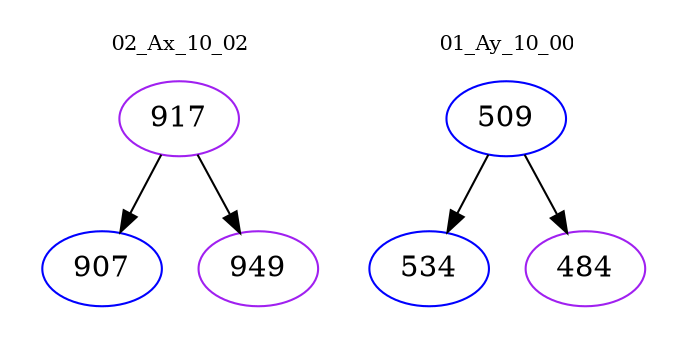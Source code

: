 digraph{
subgraph cluster_0 {
color = white
label = "02_Ax_10_02";
fontsize=10;
T0_917 [label="917", color="purple"]
T0_917 -> T0_907 [color="black"]
T0_907 [label="907", color="blue"]
T0_917 -> T0_949 [color="black"]
T0_949 [label="949", color="purple"]
}
subgraph cluster_1 {
color = white
label = "01_Ay_10_00";
fontsize=10;
T1_509 [label="509", color="blue"]
T1_509 -> T1_534 [color="black"]
T1_534 [label="534", color="blue"]
T1_509 -> T1_484 [color="black"]
T1_484 [label="484", color="purple"]
}
}
